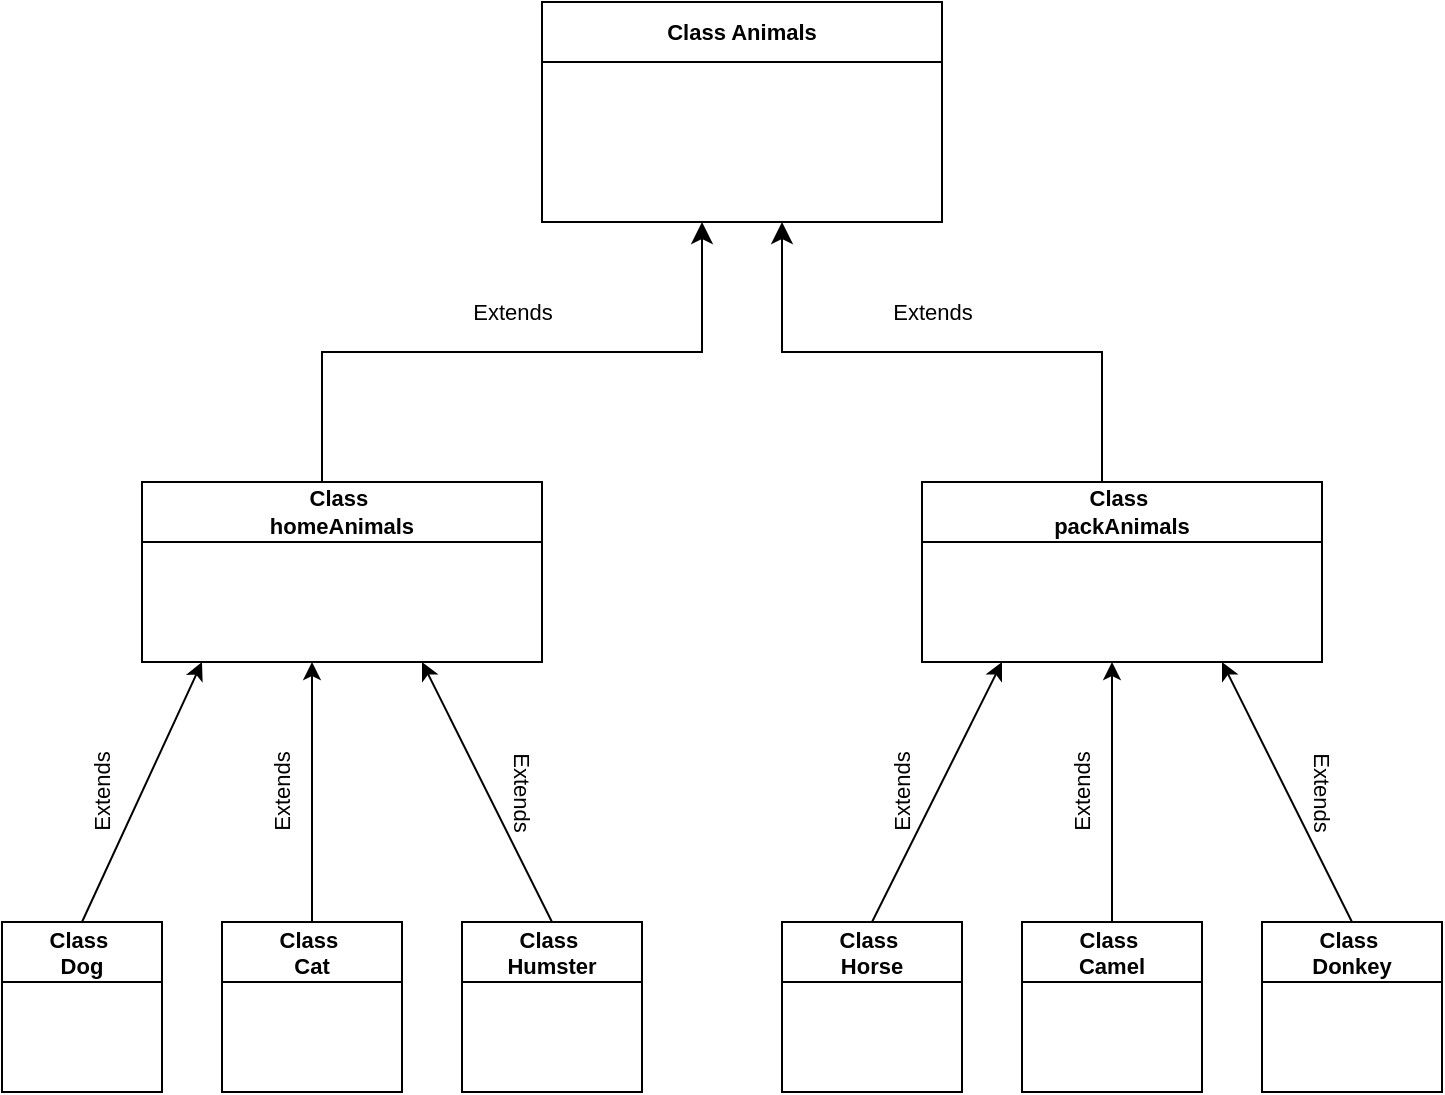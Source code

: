 <mxfile>
    <diagram id="rLT31OHEzhfU7vpU5jdQ" name="Страница 1">
        <mxGraphModel dx="782" dy="611" grid="1" gridSize="10" guides="1" tooltips="1" connect="1" arrows="1" fold="1" page="1" pageScale="1" pageWidth="827" pageHeight="1169" math="0" shadow="0">
            <root>
                <mxCell id="0"/>
                <mxCell id="1" parent="0"/>
                <mxCell id="34" style="edgeStyle=none;html=1;exitX=0.5;exitY=0;exitDx=0;exitDy=0;fontSize=11;" edge="1" parent="1" source="23">
                    <mxGeometry relative="1" as="geometry">
                        <mxPoint x="110" y="370" as="targetPoint"/>
                    </mxGeometry>
                </mxCell>
                <mxCell id="23" value="Class &#10;Dog" style="swimlane;fontSize=11;startSize=30;" vertex="1" parent="1">
                    <mxGeometry x="10" y="500" width="80" height="85" as="geometry"/>
                </mxCell>
                <mxCell id="36" style="edgeStyle=none;html=1;exitX=0.5;exitY=0;exitDx=0;exitDy=0;fontSize=11;" edge="1" parent="1" source="27">
                    <mxGeometry relative="1" as="geometry">
                        <mxPoint x="165" y="370" as="targetPoint"/>
                    </mxGeometry>
                </mxCell>
                <mxCell id="27" value="Class &#10;Cat" style="swimlane;fontSize=11;startSize=30;" vertex="1" parent="1">
                    <mxGeometry x="120" y="500" width="90" height="85" as="geometry"/>
                </mxCell>
                <mxCell id="38" style="edgeStyle=none;html=1;exitX=0.5;exitY=0;exitDx=0;exitDy=0;fontSize=11;" edge="1" parent="1" source="28">
                    <mxGeometry relative="1" as="geometry">
                        <mxPoint x="220" y="370" as="targetPoint"/>
                    </mxGeometry>
                </mxCell>
                <mxCell id="28" value="Class &#10;Humster" style="swimlane;fontSize=11;startSize=30;" vertex="1" parent="1">
                    <mxGeometry x="240" y="500" width="90" height="85" as="geometry"/>
                </mxCell>
                <mxCell id="46" style="edgeStyle=none;html=1;exitX=0.5;exitY=0;exitDx=0;exitDy=0;fontSize=11;" edge="1" parent="1" source="29">
                    <mxGeometry relative="1" as="geometry">
                        <mxPoint x="510" y="370" as="targetPoint"/>
                    </mxGeometry>
                </mxCell>
                <mxCell id="29" value="Class &#10;Horse" style="swimlane;fontSize=11;startSize=30;" vertex="1" parent="1">
                    <mxGeometry x="400" y="500" width="90" height="85" as="geometry"/>
                </mxCell>
                <mxCell id="48" style="edgeStyle=none;html=1;exitX=0.5;exitY=0;exitDx=0;exitDy=0;fontSize=11;" edge="1" parent="1" source="30">
                    <mxGeometry relative="1" as="geometry">
                        <mxPoint x="565" y="370" as="targetPoint"/>
                    </mxGeometry>
                </mxCell>
                <mxCell id="30" value="Class &#10;Camel" style="swimlane;fontSize=11;startSize=30;" vertex="1" parent="1">
                    <mxGeometry x="520" y="500" width="90" height="85" as="geometry"/>
                </mxCell>
                <mxCell id="50" style="edgeStyle=none;html=1;exitX=0.5;exitY=0;exitDx=0;exitDy=0;entryX=0.75;entryY=1;entryDx=0;entryDy=0;fontSize=11;" edge="1" parent="1" source="31" target="43">
                    <mxGeometry relative="1" as="geometry"/>
                </mxCell>
                <mxCell id="31" value="Class &#10;Donkey" style="swimlane;fontSize=11;startSize=30;" vertex="1" parent="1">
                    <mxGeometry x="640" y="500" width="90" height="85" as="geometry"/>
                </mxCell>
                <mxCell id="32" value="Class&amp;nbsp;&lt;br&gt;homeAnimals" style="swimlane;whiteSpace=wrap;html=1;fontSize=11;startSize=30;" vertex="1" parent="1">
                    <mxGeometry x="80" y="280" width="200" height="90" as="geometry"/>
                </mxCell>
                <mxCell id="39" value="Extends" style="text;html=1;align=center;verticalAlign=middle;resizable=0;points=[];autosize=1;strokeColor=none;fillColor=none;fontSize=11;rotation=270;" vertex="1" parent="1">
                    <mxGeometry x="30" y="420" width="60" height="30" as="geometry"/>
                </mxCell>
                <mxCell id="41" value="Extends" style="text;html=1;align=center;verticalAlign=middle;resizable=0;points=[];autosize=1;strokeColor=none;fillColor=none;fontSize=11;rotation=270;" vertex="1" parent="1">
                    <mxGeometry x="120" y="420" width="60" height="30" as="geometry"/>
                </mxCell>
                <mxCell id="42" value="Extends" style="text;html=1;align=center;verticalAlign=middle;resizable=0;points=[];autosize=1;strokeColor=none;fillColor=none;fontSize=11;rotation=90;" vertex="1" parent="1">
                    <mxGeometry x="240" y="420" width="60" height="30" as="geometry"/>
                </mxCell>
                <mxCell id="43" value="Class&amp;nbsp;&lt;br&gt;packAnimals" style="swimlane;whiteSpace=wrap;html=1;fontSize=11;startSize=30;" vertex="1" parent="1">
                    <mxGeometry x="470" y="280" width="200" height="90" as="geometry"/>
                </mxCell>
                <mxCell id="51" value="Extends" style="text;html=1;align=center;verticalAlign=middle;resizable=0;points=[];autosize=1;strokeColor=none;fillColor=none;fontSize=11;rotation=270;" vertex="1" parent="1">
                    <mxGeometry x="430" y="420" width="60" height="30" as="geometry"/>
                </mxCell>
                <mxCell id="52" value="Extends" style="text;html=1;align=center;verticalAlign=middle;resizable=0;points=[];autosize=1;strokeColor=none;fillColor=none;fontSize=11;rotation=270;" vertex="1" parent="1">
                    <mxGeometry x="520" y="420" width="60" height="30" as="geometry"/>
                </mxCell>
                <mxCell id="53" value="Extends" style="text;html=1;align=center;verticalAlign=middle;resizable=0;points=[];autosize=1;strokeColor=none;fillColor=none;fontSize=11;rotation=90;" vertex="1" parent="1">
                    <mxGeometry x="640" y="420" width="60" height="30" as="geometry"/>
                </mxCell>
                <mxCell id="54" value="Class Animals" style="swimlane;whiteSpace=wrap;html=1;fontSize=11;startSize=30;" vertex="1" parent="1">
                    <mxGeometry x="280" y="40" width="200" height="110" as="geometry"/>
                </mxCell>
                <mxCell id="55" value="" style="edgeStyle=elbowEdgeStyle;elbow=vertical;endArrow=classic;html=1;curved=0;rounded=0;endSize=8;startSize=8;fontSize=11;" edge="1" parent="1">
                    <mxGeometry width="50" height="50" relative="1" as="geometry">
                        <mxPoint x="170" y="280" as="sourcePoint"/>
                        <mxPoint x="360" y="150" as="targetPoint"/>
                    </mxGeometry>
                </mxCell>
                <mxCell id="56" value="" style="edgeStyle=elbowEdgeStyle;elbow=vertical;endArrow=classic;html=1;curved=0;rounded=0;endSize=8;startSize=8;fontSize=11;" edge="1" parent="1">
                    <mxGeometry width="50" height="50" relative="1" as="geometry">
                        <mxPoint x="560" y="280" as="sourcePoint"/>
                        <mxPoint x="400" y="150" as="targetPoint"/>
                    </mxGeometry>
                </mxCell>
                <mxCell id="57" value="Extends" style="text;html=1;align=center;verticalAlign=middle;resizable=0;points=[];autosize=1;strokeColor=none;fillColor=none;fontSize=11;rotation=0;" vertex="1" parent="1">
                    <mxGeometry x="235" y="180" width="60" height="30" as="geometry"/>
                </mxCell>
                <mxCell id="58" value="Extends" style="text;html=1;align=center;verticalAlign=middle;resizable=0;points=[];autosize=1;strokeColor=none;fillColor=none;fontSize=11;rotation=0;" vertex="1" parent="1">
                    <mxGeometry x="445" y="180" width="60" height="30" as="geometry"/>
                </mxCell>
            </root>
        </mxGraphModel>
    </diagram>
</mxfile>